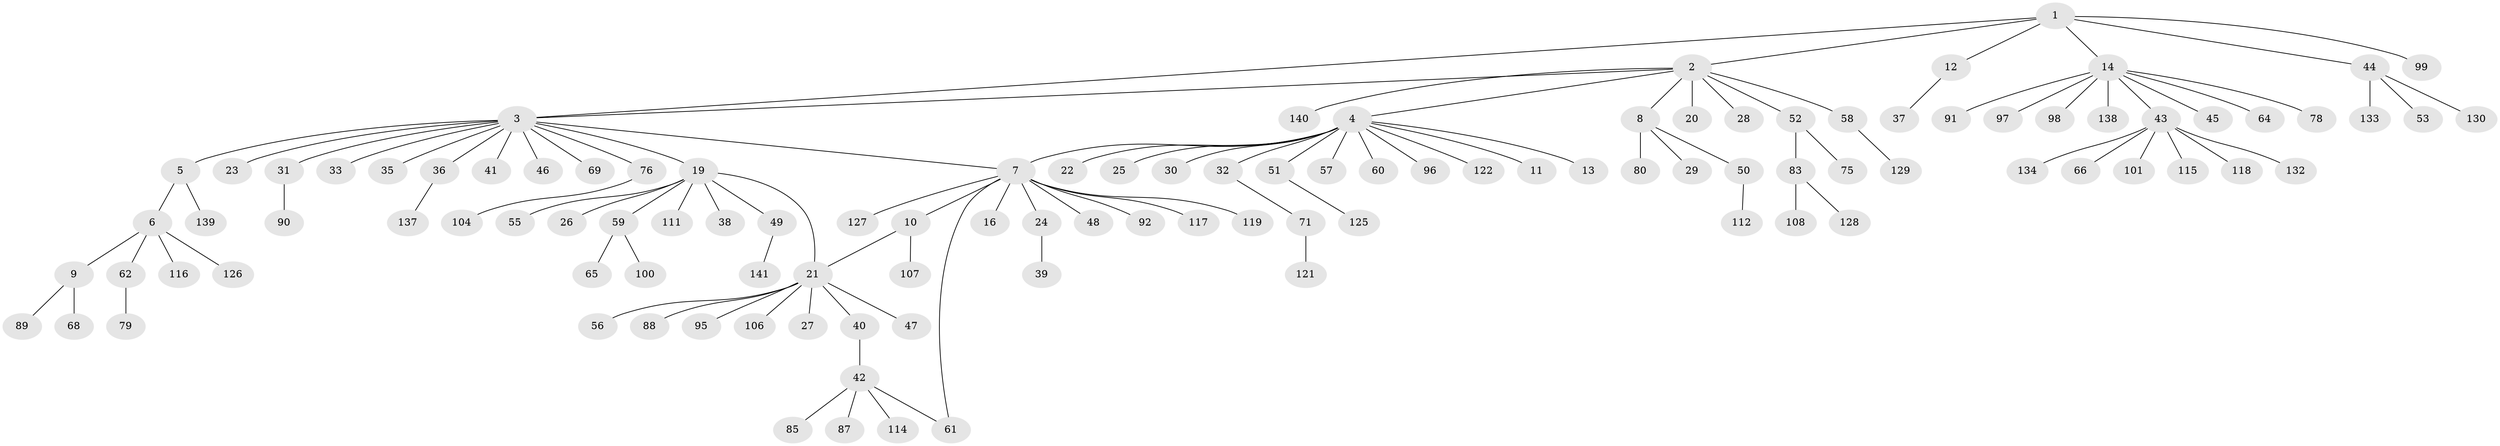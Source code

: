 // Generated by graph-tools (version 1.1) at 2025/51/02/27/25 19:51:54]
// undirected, 111 vertices, 114 edges
graph export_dot {
graph [start="1"]
  node [color=gray90,style=filled];
  1;
  2 [super="+70"];
  3 [super="+131"];
  4 [super="+18"];
  5;
  6 [super="+93"];
  7 [super="+120"];
  8 [super="+109"];
  9 [super="+15"];
  10 [super="+82"];
  11;
  12 [super="+73"];
  13;
  14 [super="+17"];
  16 [super="+54"];
  19 [super="+34"];
  20;
  21 [super="+102"];
  22 [super="+63"];
  23;
  24;
  25;
  26;
  27;
  28;
  29;
  30;
  31;
  32;
  33;
  35;
  36 [super="+105"];
  37;
  38 [super="+77"];
  39;
  40 [super="+113"];
  41;
  42 [super="+136"];
  43 [super="+103"];
  44 [super="+74"];
  45;
  46 [super="+84"];
  47 [super="+81"];
  48;
  49;
  50 [super="+123"];
  51;
  52;
  53;
  55;
  56;
  57;
  58;
  59 [super="+72"];
  60;
  61;
  62 [super="+67"];
  64;
  65;
  66;
  68;
  69;
  71;
  75;
  76 [super="+86"];
  78;
  79 [super="+124"];
  80;
  83 [super="+94"];
  85;
  87;
  88;
  89;
  90;
  91;
  92;
  95;
  96;
  97;
  98;
  99 [super="+110"];
  100;
  101;
  104;
  106;
  107;
  108;
  111;
  112;
  114 [super="+135"];
  115;
  116;
  117;
  118;
  119;
  121;
  122;
  125;
  126;
  127;
  128;
  129;
  130;
  132;
  133;
  134;
  137;
  138;
  139;
  140;
  141;
  1 -- 2;
  1 -- 3;
  1 -- 12;
  1 -- 14;
  1 -- 44;
  1 -- 99;
  2 -- 3;
  2 -- 4;
  2 -- 8;
  2 -- 20;
  2 -- 28;
  2 -- 52;
  2 -- 58;
  2 -- 140;
  3 -- 5;
  3 -- 7;
  3 -- 19;
  3 -- 23;
  3 -- 31;
  3 -- 33;
  3 -- 35;
  3 -- 36;
  3 -- 41;
  3 -- 46;
  3 -- 69;
  3 -- 76;
  4 -- 7;
  4 -- 11;
  4 -- 13;
  4 -- 22;
  4 -- 25;
  4 -- 30;
  4 -- 32;
  4 -- 51;
  4 -- 57;
  4 -- 60;
  4 -- 96;
  4 -- 122;
  5 -- 6;
  5 -- 139;
  6 -- 9;
  6 -- 62;
  6 -- 116;
  6 -- 126;
  7 -- 10;
  7 -- 16;
  7 -- 24;
  7 -- 48;
  7 -- 61;
  7 -- 92;
  7 -- 117;
  7 -- 119;
  7 -- 127;
  8 -- 29;
  8 -- 50;
  8 -- 80;
  9 -- 68;
  9 -- 89;
  10 -- 21;
  10 -- 107;
  12 -- 37;
  14 -- 45;
  14 -- 78;
  14 -- 91;
  14 -- 97;
  14 -- 98;
  14 -- 138;
  14 -- 64;
  14 -- 43;
  19 -- 21;
  19 -- 26;
  19 -- 38;
  19 -- 49;
  19 -- 55;
  19 -- 59;
  19 -- 111;
  21 -- 27;
  21 -- 40;
  21 -- 47;
  21 -- 56;
  21 -- 88;
  21 -- 95;
  21 -- 106;
  24 -- 39;
  31 -- 90;
  32 -- 71;
  36 -- 137;
  40 -- 42;
  42 -- 85;
  42 -- 87;
  42 -- 114;
  42 -- 61;
  43 -- 66;
  43 -- 101;
  43 -- 132;
  43 -- 115;
  43 -- 118;
  43 -- 134;
  44 -- 53;
  44 -- 133;
  44 -- 130;
  49 -- 141;
  50 -- 112;
  51 -- 125;
  52 -- 75;
  52 -- 83;
  58 -- 129;
  59 -- 65;
  59 -- 100;
  62 -- 79;
  71 -- 121;
  76 -- 104;
  83 -- 108;
  83 -- 128;
}
